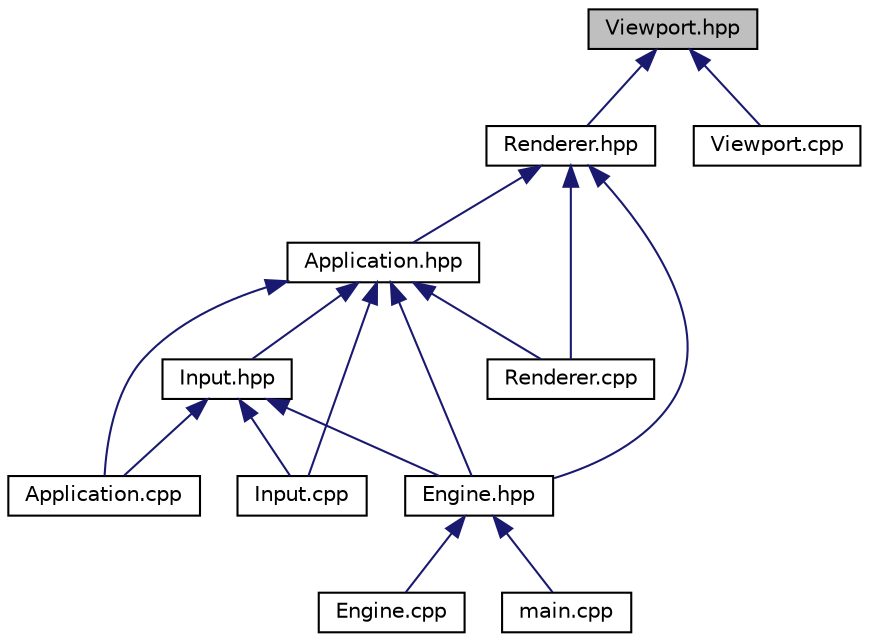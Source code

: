 digraph "Viewport.hpp"
{
  edge [fontname="Helvetica",fontsize="10",labelfontname="Helvetica",labelfontsize="10"];
  node [fontname="Helvetica",fontsize="10",shape=record];
  Node15 [label="Viewport.hpp",height=0.2,width=0.4,color="black", fillcolor="grey75", style="filled", fontcolor="black"];
  Node15 -> Node16 [dir="back",color="midnightblue",fontsize="10",style="solid"];
  Node16 [label="Renderer.hpp",height=0.2,width=0.4,color="black", fillcolor="white", style="filled",URL="$_renderer_8hpp.html"];
  Node16 -> Node17 [dir="back",color="midnightblue",fontsize="10",style="solid"];
  Node17 [label="Application.hpp",height=0.2,width=0.4,color="black", fillcolor="white", style="filled",URL="$_application_8hpp.html"];
  Node17 -> Node18 [dir="back",color="midnightblue",fontsize="10",style="solid"];
  Node18 [label="Application.cpp",height=0.2,width=0.4,color="black", fillcolor="white", style="filled",URL="$_application_8cpp.html"];
  Node17 -> Node19 [dir="back",color="midnightblue",fontsize="10",style="solid"];
  Node19 [label="Input.hpp",height=0.2,width=0.4,color="black", fillcolor="white", style="filled",URL="$_input_8hpp.html"];
  Node19 -> Node18 [dir="back",color="midnightblue",fontsize="10",style="solid"];
  Node19 -> Node20 [dir="back",color="midnightblue",fontsize="10",style="solid"];
  Node20 [label="Engine.hpp",height=0.2,width=0.4,color="black", fillcolor="white", style="filled",URL="$_engine_8hpp.html"];
  Node20 -> Node21 [dir="back",color="midnightblue",fontsize="10",style="solid"];
  Node21 [label="Engine.cpp",height=0.2,width=0.4,color="black", fillcolor="white", style="filled",URL="$_engine_8cpp.html"];
  Node20 -> Node22 [dir="back",color="midnightblue",fontsize="10",style="solid"];
  Node22 [label="main.cpp",height=0.2,width=0.4,color="black", fillcolor="white", style="filled",URL="$main_8cpp.html"];
  Node19 -> Node23 [dir="back",color="midnightblue",fontsize="10",style="solid"];
  Node23 [label="Input.cpp",height=0.2,width=0.4,color="black", fillcolor="white", style="filled",URL="$_input_8cpp.html"];
  Node17 -> Node20 [dir="back",color="midnightblue",fontsize="10",style="solid"];
  Node17 -> Node23 [dir="back",color="midnightblue",fontsize="10",style="solid"];
  Node17 -> Node24 [dir="back",color="midnightblue",fontsize="10",style="solid"];
  Node24 [label="Renderer.cpp",height=0.2,width=0.4,color="black", fillcolor="white", style="filled",URL="$_renderer_8cpp.html"];
  Node16 -> Node20 [dir="back",color="midnightblue",fontsize="10",style="solid"];
  Node16 -> Node24 [dir="back",color="midnightblue",fontsize="10",style="solid"];
  Node15 -> Node25 [dir="back",color="midnightblue",fontsize="10",style="solid"];
  Node25 [label="Viewport.cpp",height=0.2,width=0.4,color="black", fillcolor="white", style="filled",URL="$_viewport_8cpp.html"];
}
